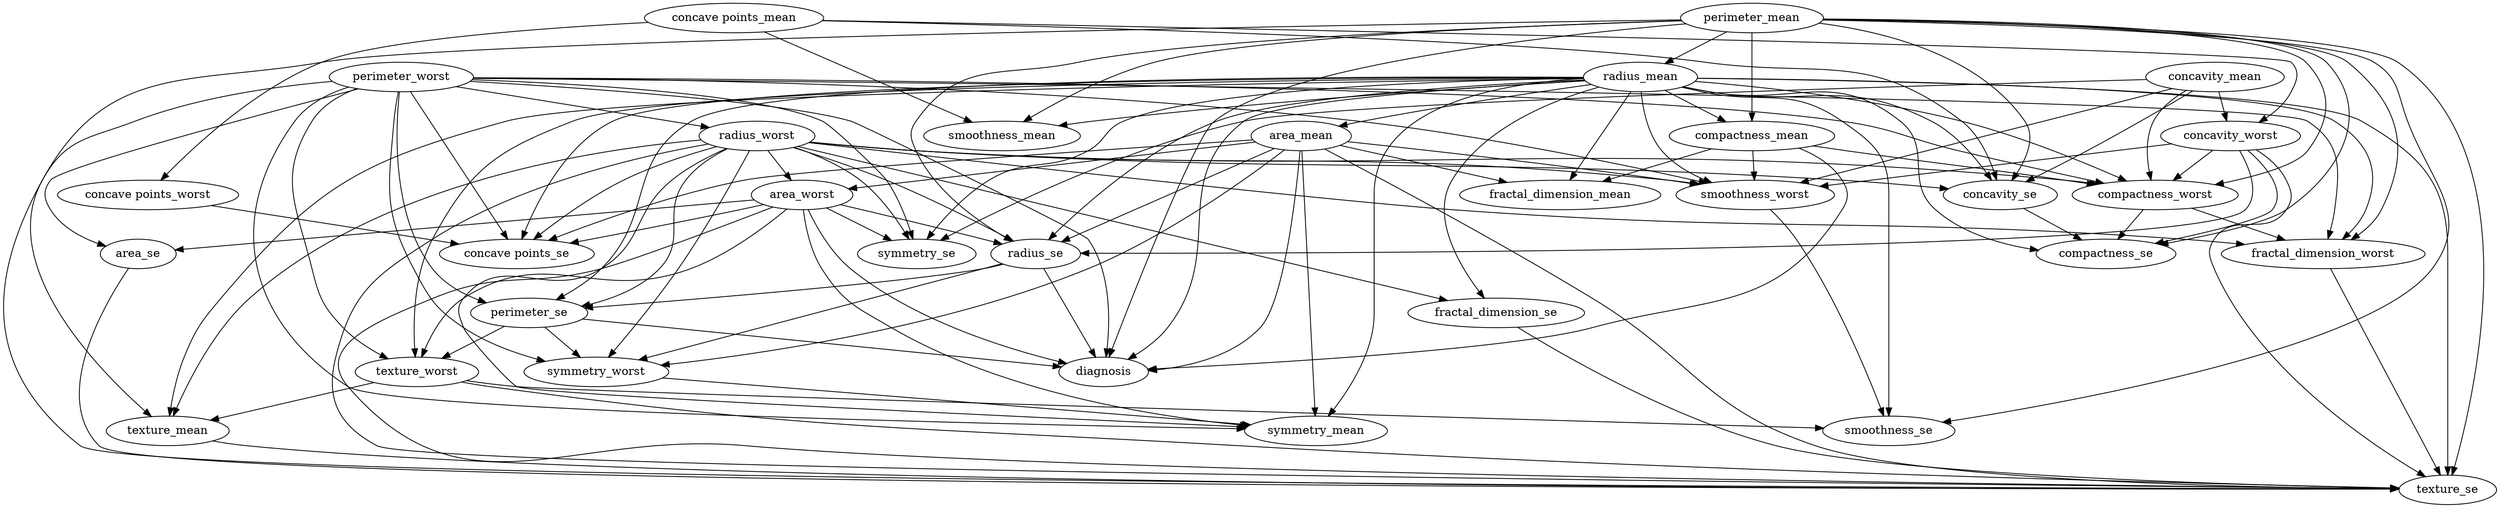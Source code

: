 strict digraph  {
diagnosis;
radius_mean;
texture_mean;
perimeter_mean;
area_mean;
smoothness_mean;
compactness_mean;
concavity_mean;
"concave points_mean";
symmetry_mean;
fractal_dimension_mean;
radius_se;
texture_se;
perimeter_se;
area_se;
smoothness_se;
compactness_se;
concavity_se;
"concave points_se";
symmetry_se;
fractal_dimension_se;
radius_worst;
texture_worst;
perimeter_worst;
area_worst;
smoothness_worst;
compactness_worst;
concavity_worst;
"concave points_worst";
symmetry_worst;
fractal_dimension_worst;
radius_mean -> diagnosis  [origin=learned, weight="-3.818895686173762"];
radius_mean -> texture_mean  [origin=learned, weight="1.823262773352253"];
radius_mean -> area_mean  [origin=learned, weight="0.8290723096896174"];
radius_mean -> smoothness_mean  [origin=learned, weight="3.5185781688994324"];
radius_mean -> compactness_mean  [origin=learned, weight="-9.208493453876688"];
radius_mean -> symmetry_mean  [origin=learned, weight="2.432512006127643"];
radius_mean -> fractal_dimension_mean  [origin=learned, weight="-2.247417831866543"];
radius_mean -> radius_se  [origin=learned, weight="-3.891588716510888"];
radius_mean -> texture_se  [origin=learned, weight="4.322659184558575"];
radius_mean -> perimeter_se  [origin=learned, weight="-0.8301664703324988"];
radius_mean -> smoothness_se  [origin=learned, weight="4.450434878763439"];
radius_mean -> compactness_se  [origin=learned, weight="-2.2717470498976975"];
radius_mean -> concavity_se  [origin=learned, weight="6.494764361449892"];
radius_mean -> "concave points_se"  [origin=learned, weight="2.892434148565201"];
radius_mean -> symmetry_se  [origin=learned, weight="1.515812699758618"];
radius_mean -> fractal_dimension_se  [origin=learned, weight="0.8313408800923474"];
radius_mean -> texture_worst  [origin=learned, weight="1.1223583522100746"];
radius_mean -> smoothness_worst  [origin=learned, weight="-1.5696971801998163"];
radius_mean -> compactness_worst  [origin=learned, weight="1.648307240168613"];
radius_mean -> fractal_dimension_worst  [origin=learned, weight="-3.5924886096880306"];
texture_mean -> texture_se  [origin=learned, weight="-1.0943640046956158"];
perimeter_mean -> diagnosis  [origin=learned, weight="2.6388086418926338"];
perimeter_mean -> radius_mean  [origin=learned, weight="0.9599019250192363"];
perimeter_mean -> texture_mean  [origin=learned, weight="-1.716476930500094"];
perimeter_mean -> smoothness_mean  [origin=learned, weight="-2.6898685284478985"];
perimeter_mean -> compactness_mean  [origin=learned, weight="9.81589748046183"];
perimeter_mean -> radius_se  [origin=learned, weight="-1.5356505264672449"];
perimeter_mean -> texture_se  [origin=learned, weight="-2.6473790656710348"];
perimeter_mean -> smoothness_se  [origin=learned, weight="-4.927960797534753"];
perimeter_mean -> compactness_se  [origin=learned, weight="2.8383139900301977"];
perimeter_mean -> concavity_se  [origin=learned, weight="-5.697420437145396"];
perimeter_mean -> compactness_worst  [origin=learned, weight="-2.179588998959388"];
perimeter_mean -> fractal_dimension_worst  [origin=learned, weight="3.724145390165589"];
area_mean -> diagnosis  [origin=learned, weight="0.9366742006614919"];
area_mean -> symmetry_mean  [origin=learned, weight="-1.4341227370935872"];
area_mean -> fractal_dimension_mean  [origin=learned, weight="0.9757700191773095"];
area_mean -> radius_se  [origin=learned, weight="4.219739901798583"];
area_mean -> texture_se  [origin=learned, weight="-1.024695469093537"];
area_mean -> "concave points_se"  [origin=learned, weight="-1.6391948343749798"];
area_mean -> area_worst  [origin=learned, weight="0.802882068559888"];
area_mean -> smoothness_worst  [origin=learned, weight="1.0715927998913222"];
area_mean -> symmetry_worst  [origin=learned, weight="-1.0513799012612162"];
compactness_mean -> diagnosis  [origin=learned, weight="-1.0122334898851568"];
compactness_mean -> fractal_dimension_mean  [origin=learned, weight="1.0859434405600215"];
compactness_mean -> smoothness_worst  [origin=learned, weight="0.8070746105748101"];
compactness_mean -> compactness_worst  [origin=learned, weight="0.9126791525319614"];
concavity_mean -> concavity_se  [origin=learned, weight="1.525677486086411"];
concavity_mean -> symmetry_se  [origin=learned, weight="0.8376659272014412"];
concavity_mean -> smoothness_worst  [origin=learned, weight="-1.2053119306820144"];
concavity_mean -> compactness_worst  [origin=learned, weight="-0.89468430200242"];
concavity_mean -> concavity_worst  [origin=learned, weight="1.1702090095966147"];
"concave points_mean" -> smoothness_mean  [origin=learned, weight="0.9415502900432253"];
"concave points_mean" -> concavity_se  [origin=learned, weight="-1.0403205927675034"];
"concave points_mean" -> concavity_worst  [origin=learned, weight="-0.8749734560580278"];
"concave points_mean" -> "concave points_worst"  [origin=learned, weight="0.89278258674022"];
radius_se -> diagnosis  [origin=learned, weight="1.5446455938113557"];
radius_se -> perimeter_se  [origin=learned, weight="0.9516075323308152"];
radius_se -> symmetry_worst  [origin=learned, weight="1.7243578523255703"];
perimeter_se -> diagnosis  [origin=learned, weight="-1.4829040320917901"];
perimeter_se -> texture_worst  [origin=learned, weight="1.0815982402950322"];
perimeter_se -> symmetry_worst  [origin=learned, weight="-1.5597044392996393"];
area_se -> texture_se  [origin=learned, weight="-0.8434686544468858"];
concavity_se -> compactness_se  [origin=learned, weight="1.138538951905499"];
fractal_dimension_se -> texture_se  [origin=learned, weight="0.8449693004295854"];
radius_worst -> texture_mean  [origin=learned, weight="-1.0349989931899486"];
radius_worst -> symmetry_mean  [origin=learned, weight="-1.4341650888533377"];
radius_worst -> radius_se  [origin=learned, weight="4.8886773792099465"];
radius_worst -> texture_se  [origin=learned, weight="-1.2864492132382888"];
radius_worst -> perimeter_se  [origin=learned, weight="-1.5864422682696226"];
radius_worst -> concavity_se  [origin=learned, weight="-1.3167127170197552"];
radius_worst -> "concave points_se"  [origin=learned, weight="-1.8695292768865144"];
radius_worst -> symmetry_se  [origin=learned, weight="-1.2461955500542083"];
radius_worst -> fractal_dimension_se  [origin=learned, weight="-0.9128350780050846"];
radius_worst -> area_worst  [origin=learned, weight="1.049996270634485"];
radius_worst -> smoothness_worst  [origin=learned, weight="1.1923720085984058"];
radius_worst -> compactness_worst  [origin=learned, weight="-1.106756370806691"];
radius_worst -> symmetry_worst  [origin=learned, weight="-3.5032444998525474"];
radius_worst -> fractal_dimension_worst  [origin=learned, weight="1.564306901659942"];
texture_worst -> texture_mean  [origin=learned, weight="0.955022429289852"];
texture_worst -> texture_se  [origin=learned, weight="1.7147911076345217"];
texture_worst -> smoothness_se  [origin=learned, weight="-1.0036769646191288"];
perimeter_worst -> diagnosis  [origin=learned, weight="2.118906129003938"];
perimeter_worst -> symmetry_mean  [origin=learned, weight="-1.1535981223434482"];
perimeter_worst -> texture_se  [origin=learned, weight="-1.405075935369169"];
perimeter_worst -> perimeter_se  [origin=learned, weight="1.7131537757611182"];
perimeter_worst -> area_se  [origin=learned, weight="-1.4454876269872998"];
perimeter_worst -> "concave points_se"  [origin=learned, weight="-1.1517702969684722"];
perimeter_worst -> symmetry_se  [origin=learned, weight="-1.0688518353825287"];
perimeter_worst -> radius_worst  [origin=learned, weight="1.0603851249494194"];
perimeter_worst -> texture_worst  [origin=learned, weight="-1.319142973998214"];
perimeter_worst -> smoothness_worst  [origin=learned, weight="-1.9113806041823038"];
perimeter_worst -> compactness_worst  [origin=learned, weight="1.1120827424861839"];
perimeter_worst -> symmetry_worst  [origin=learned, weight="3.6159715501560026"];
perimeter_worst -> fractal_dimension_worst  [origin=learned, weight="-1.0407458462793298"];
area_worst -> diagnosis  [origin=learned, weight="-1.7503881008035898"];
area_worst -> symmetry_mean  [origin=learned, weight="1.5323415018534814"];
area_worst -> radius_se  [origin=learned, weight="-2.498006619315048"];
area_worst -> texture_se  [origin=learned, weight="1.6657620843294232"];
area_worst -> area_se  [origin=learned, weight="1.47311707041683"];
area_worst -> "concave points_se"  [origin=learned, weight="1.8729298856484173"];
area_worst -> symmetry_se  [origin=learned, weight="1.2083908781408357"];
area_worst -> texture_worst  [origin=learned, weight="1.1296305062718601"];
smoothness_worst -> smoothness_se  [origin=learned, weight="1.0763135575244662"];
compactness_worst -> compactness_se  [origin=learned, weight="0.91114504040007"];
compactness_worst -> fractal_dimension_worst  [origin=learned, weight="0.8462999692566988"];
concavity_worst -> radius_se  [origin=learned, weight="-1.0285963308288555"];
concavity_worst -> texture_se  [origin=learned, weight="0.8660947217392865"];
concavity_worst -> compactness_se  [origin=learned, weight="-0.9283530402366421"];
concavity_worst -> smoothness_worst  [origin=learned, weight="0.8412708474520522"];
concavity_worst -> compactness_worst  [origin=learned, weight="0.9748234437848213"];
"concave points_worst" -> "concave points_se"  [origin=learned, weight="1.2400545679849981"];
symmetry_worst -> symmetry_mean  [origin=learned, weight="1.2381543881869466"];
fractal_dimension_worst -> texture_se  [origin=learned, weight="-0.9594490683855216"];
}
